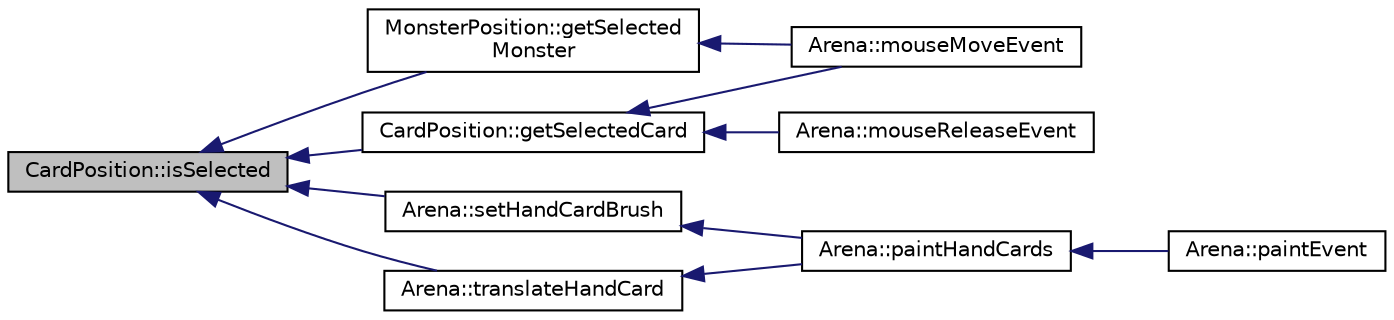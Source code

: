digraph "CardPosition::isSelected"
{
  bgcolor="transparent";
  edge [fontname="Helvetica",fontsize="10",labelfontname="Helvetica",labelfontsize="10"];
  node [fontname="Helvetica",fontsize="10",shape=record];
  rankdir="LR";
  Node23 [label="CardPosition::isSelected",height=0.2,width=0.4,color="black", fillcolor="grey75", style="filled", fontcolor="black"];
  Node23 -> Node24 [dir="back",color="midnightblue",fontsize="10",style="solid",fontname="Helvetica"];
  Node24 [label="CardPosition::getSelectedCard",height=0.2,width=0.4,color="black",URL="$classCardPosition.html#a15a0fa470080f84603c7ea17a661db29"];
  Node24 -> Node25 [dir="back",color="midnightblue",fontsize="10",style="solid",fontname="Helvetica"];
  Node25 [label="Arena::mouseMoveEvent",height=0.2,width=0.4,color="black",URL="$classArena.html#ae12f8aaca278df938a3babb668aefc07",tooltip="Wird durch Bewegung der Maus ausgelöst. "];
  Node24 -> Node26 [dir="back",color="midnightblue",fontsize="10",style="solid",fontname="Helvetica"];
  Node26 [label="Arena::mouseReleaseEvent",height=0.2,width=0.4,color="black",URL="$classArena.html#a5e31f7b3d9d619103f954e646ecbcf96",tooltip="Ereignis, welches durch das Loslassen einer Maustaste ausgelöst wird. "];
  Node23 -> Node27 [dir="back",color="midnightblue",fontsize="10",style="solid",fontname="Helvetica"];
  Node27 [label="MonsterPosition::getSelected\lMonster",height=0.2,width=0.4,color="black",URL="$classMonsterPosition.html#a5cec654a0083afe5b84ce80a41fcf127"];
  Node27 -> Node25 [dir="back",color="midnightblue",fontsize="10",style="solid",fontname="Helvetica"];
  Node23 -> Node28 [dir="back",color="midnightblue",fontsize="10",style="solid",fontname="Helvetica"];
  Node28 [label="Arena::setHandCardBrush",height=0.2,width=0.4,color="black",URL="$classArena.html#a93b5a2dee1c54ed305eeeb5f02e26c56"];
  Node28 -> Node29 [dir="back",color="midnightblue",fontsize="10",style="solid",fontname="Helvetica"];
  Node29 [label="Arena::paintHandCards",height=0.2,width=0.4,color="black",URL="$classArena.html#a810e551c6bbd182f6a68a4f6caf303ab"];
  Node29 -> Node30 [dir="back",color="midnightblue",fontsize="10",style="solid",fontname="Helvetica"];
  Node30 [label="Arena::paintEvent",height=0.2,width=0.4,color="black",URL="$classArena.html#a4c569be6d5527861c63e1b2bf0016e95",tooltip="Hauptzeichenevent, welche das gesamte Spielfeld inklusive aller Objekte zeichnet. ..."];
  Node23 -> Node31 [dir="back",color="midnightblue",fontsize="10",style="solid",fontname="Helvetica"];
  Node31 [label="Arena::translateHandCard",height=0.2,width=0.4,color="black",URL="$classArena.html#a6f2402ae84b98142b2366c34f66d75f4"];
  Node31 -> Node29 [dir="back",color="midnightblue",fontsize="10",style="solid",fontname="Helvetica"];
}
